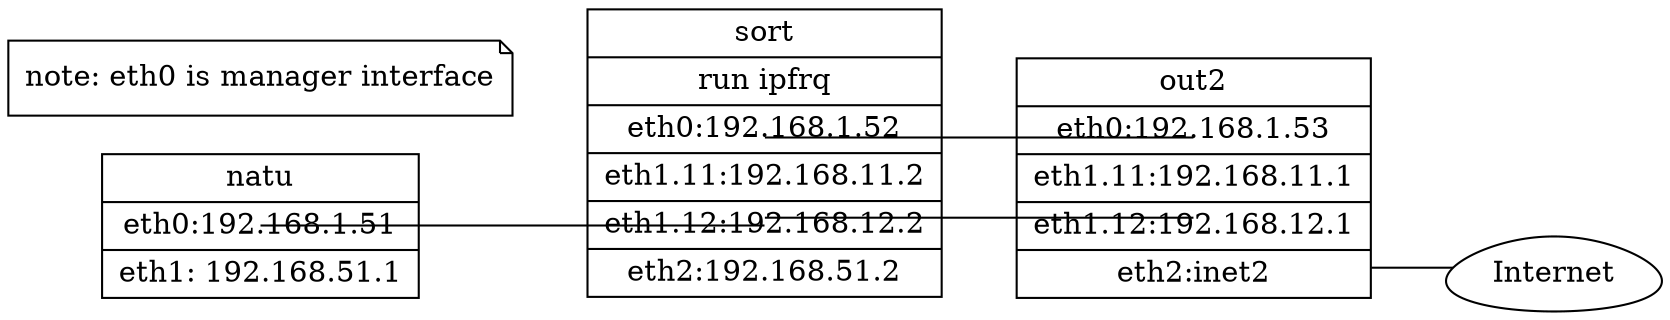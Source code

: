 digraph R {
        rankdir=LR
        splines=ortho
        node [ shape=record ];
        edge [ arrowhead=none ]
        natu [ label= "natu | <eth0> eth0:192.168.1.51 | <eth1> eth1: 192.168.51.1" ]
        sort [ label= "sort | run ipfrq | <eth0> eth0:192.168.1.52 | <eth1v11> eth1.11:192.168.11.2 \
              | <eth1v12> eth1.12:192.168.12.2 | <eth2> eth2:192.168.51.2" ]
        note [ shape=note, label = "note: eth0 is manager interface" ]
        out2 [ label = "out2 | <eth0> eth0:192.168.1.53 | <eth1v11> eth1.11:192.168.11.1 \
              | <eth1v12> eth1.12:192.168.12.1 | <eth2> eth2:inet2" ]
        inet [ shape=egg, label="Internet"]

        natu:eth1 -> sort:eth2

        sort:eth1v11 -> out2:eth1v11
        sort:eth1v12 -> out2:eth1v12
        out2:eth2 -> inet
}